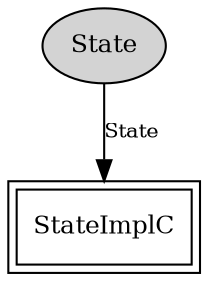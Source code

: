 digraph "tos.system.StateC" {
  n0x7f2d665a0ca8 [shape=ellipse, style=filled, label="State", fontsize=12];
  "StateImplC" [fontsize=12, shape=box,peripheries=2, URL="../chtml/tos.system.StateImplC.html"];
  "n0x7f2d665a0ca8" -> "StateImplC" [label="State", URL="../ihtml/tos.interfaces.State.html", fontsize=10];
}
